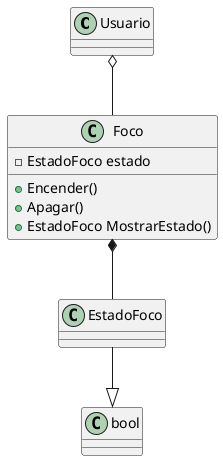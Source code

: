 @startuml diagrama

class Usuario
class Foco{
    -EstadoFoco estado
    +Encender()
    +Apagar()
    +EstadoFoco MostrarEstado()
}
class EstadoFoco

Usuario o-- Foco
Foco *-- EstadoFoco
EstadoFoco --|> bool

@enduml